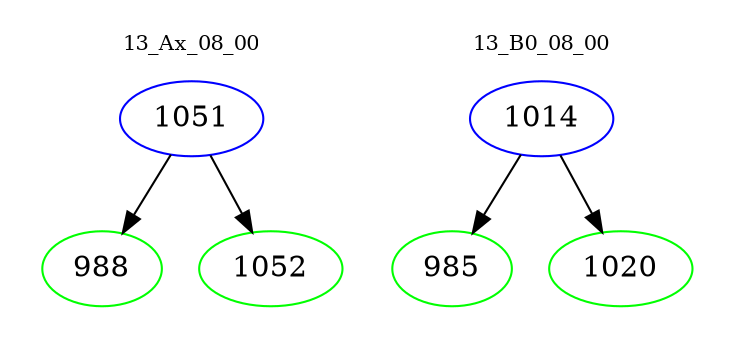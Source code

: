 digraph{
subgraph cluster_0 {
color = white
label = "13_Ax_08_00";
fontsize=10;
T0_1051 [label="1051", color="blue"]
T0_1051 -> T0_988 [color="black"]
T0_988 [label="988", color="green"]
T0_1051 -> T0_1052 [color="black"]
T0_1052 [label="1052", color="green"]
}
subgraph cluster_1 {
color = white
label = "13_B0_08_00";
fontsize=10;
T1_1014 [label="1014", color="blue"]
T1_1014 -> T1_985 [color="black"]
T1_985 [label="985", color="green"]
T1_1014 -> T1_1020 [color="black"]
T1_1020 [label="1020", color="green"]
}
}
